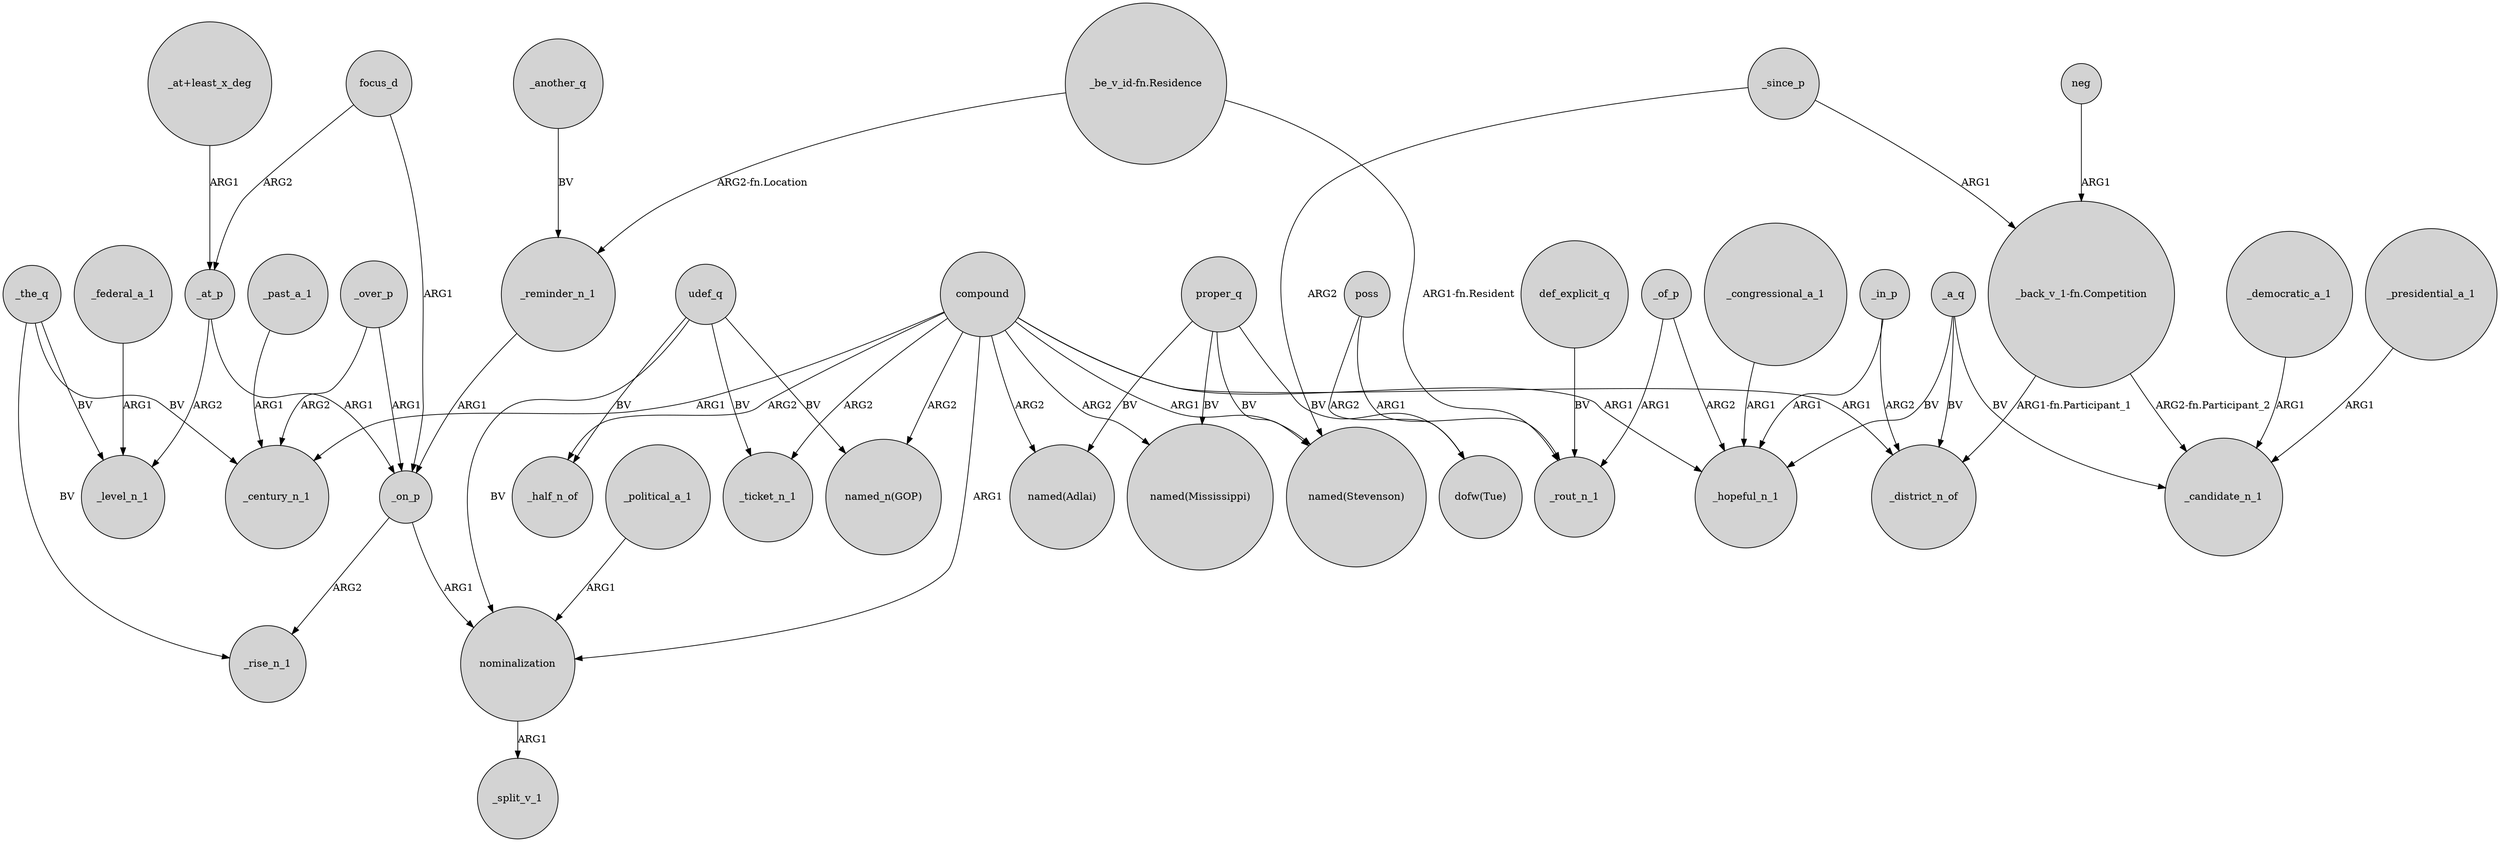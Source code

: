 digraph {
	node [shape=circle style=filled]
	_in_p -> _hopeful_n_1 [label=ARG1]
	_on_p -> nominalization [label=ARG1]
	_the_q -> _level_n_1 [label=BV]
	compound -> "named(Stevenson)" [label=ARG1]
	udef_q -> _ticket_n_1 [label=BV]
	_the_q -> _century_n_1 [label=BV]
	_over_p -> _on_p [label=ARG1]
	"_at+least_x_deg" -> _at_p [label=ARG1]
	proper_q -> "named(Stevenson)" [label=BV]
	compound -> _ticket_n_1 [label=ARG2]
	"_be_v_id-fn.Residence" -> _reminder_n_1 [label="ARG2-fn.Location"]
	_a_q -> _district_n_of [label=BV]
	_federal_a_1 -> _level_n_1 [label=ARG1]
	_at_p -> _level_n_1 [label=ARG2]
	"_be_v_id-fn.Residence" -> _rout_n_1 [label="ARG1-fn.Resident"]
	_since_p -> "named(Stevenson)" [label=ARG2]
	_another_q -> _reminder_n_1 [label=BV]
	compound -> "named_n(GOP)" [label=ARG2]
	nominalization -> _split_v_1 [label=ARG1]
	compound -> _century_n_1 [label=ARG1]
	udef_q -> nominalization [label=BV]
	_of_p -> _hopeful_n_1 [label=ARG2]
	proper_q -> "named(Mississippi)" [label=BV]
	focus_d -> _on_p [label=ARG1]
	def_explicit_q -> _rout_n_1 [label=BV]
	compound -> _hopeful_n_1 [label=ARG1]
	"_back_v_1-fn.Competition" -> _candidate_n_1 [label="ARG2-fn.Participant_2"]
	focus_d -> _at_p [label=ARG2]
	_a_q -> _candidate_n_1 [label=BV]
	"_back_v_1-fn.Competition" -> _district_n_of [label="ARG1-fn.Participant_1"]
	_congressional_a_1 -> _hopeful_n_1 [label=ARG1]
	compound -> nominalization [label=ARG1]
	compound -> _district_n_of [label=ARG1]
	compound -> _half_n_of [label=ARG2]
	_democratic_a_1 -> _candidate_n_1 [label=ARG1]
	neg -> "_back_v_1-fn.Competition" [label=ARG1]
	compound -> "named(Mississippi)" [label=ARG2]
	_the_q -> _rise_n_1 [label=BV]
	_in_p -> _district_n_of [label=ARG2]
	poss -> "dofw(Tue)" [label=ARG2]
	poss -> _rout_n_1 [label=ARG1]
	_presidential_a_1 -> _candidate_n_1 [label=ARG1]
	_since_p -> "_back_v_1-fn.Competition" [label=ARG1]
	_of_p -> _rout_n_1 [label=ARG1]
	udef_q -> _half_n_of [label=BV]
	proper_q -> "dofw(Tue)" [label=BV]
	compound -> "named(Adlai)" [label=ARG2]
	_reminder_n_1 -> _on_p [label=ARG1]
	_political_a_1 -> nominalization [label=ARG1]
	_on_p -> _rise_n_1 [label=ARG2]
	_over_p -> _century_n_1 [label=ARG2]
	_a_q -> _hopeful_n_1 [label=BV]
	_past_a_1 -> _century_n_1 [label=ARG1]
	proper_q -> "named(Adlai)" [label=BV]
	udef_q -> "named_n(GOP)" [label=BV]
	_at_p -> _on_p [label=ARG1]
}
